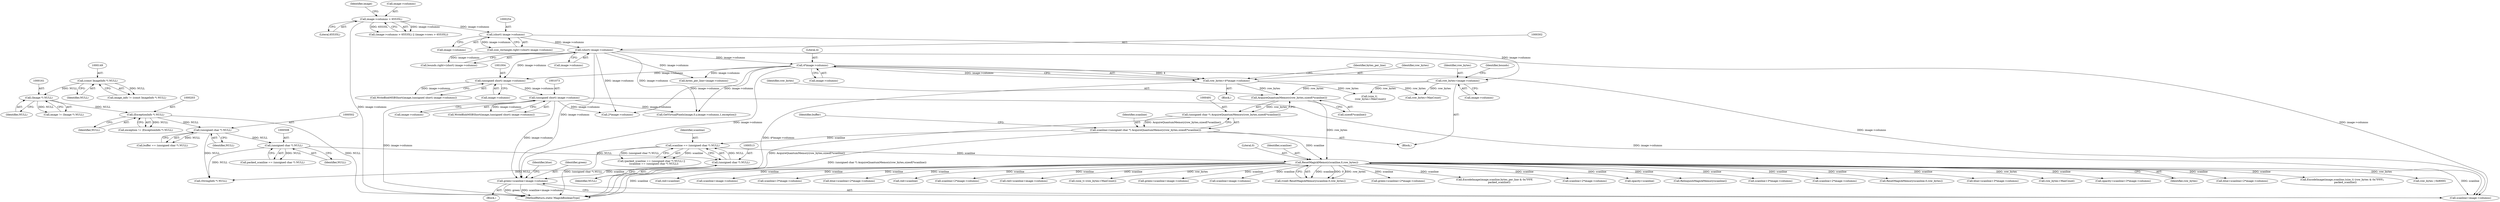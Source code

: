 digraph "0_ImageMagick_0f6fc2d5bf8f500820c3dbcf0d23ee14f2d9f734_4@pointer" {
"1001680" [label="(Call,green=scanline+image->columns)"];
"1000520" [label="(Call,ResetMagickMemory(scanline,0,row_bytes))"];
"1000488" [label="(Call,scanline=(unsigned char *) AcquireQuantumMemory(row_bytes,sizeof(*scanline)))"];
"1000490" [label="(Call,(unsigned char *) AcquireQuantumMemory(row_bytes,sizeof(*scanline)))"];
"1000492" [label="(Call,AcquireQuantumMemory(row_bytes,sizeof(*scanline)))"];
"1000273" [label="(Call,row_bytes=image->columns)"];
"1000253" [label="(Call,(short) image->columns)"];
"1000186" [label="(Call,image->columns > 65535L)"];
"1000440" [label="(Call,row_bytes=4*image->columns)"];
"1000442" [label="(Call,4*image->columns)"];
"1000301" [label="(Call,(short) image->columns)"];
"1000510" [label="(Call,scanline == (unsigned char *) NULL)"];
"1000512" [label="(Call,(unsigned char *) NULL)"];
"1000507" [label="(Call,(unsigned char *) NULL)"];
"1000501" [label="(Call,(unsigned char *) NULL)"];
"1000202" [label="(Call,(ExceptionInfo *) NULL)"];
"1000160" [label="(Call,(Image *) NULL)"];
"1000148" [label="(Call,(const ImageInfo *) NULL)"];
"1001072" [label="(Call,(unsigned short) image->columns)"];
"1001003" [label="(Call,(unsigned short) image->columns)"];
"1000441" [label="(Identifier,row_bytes)"];
"1000253" [label="(Call,(short) image->columns)"];
"1001599" [label="(Call,EncodeImage(image,scanline,(size_t) (row_bytes & 0x7FFF),\n        packed_scanline))"];
"1000119" [label="(Block,)"];
"1000520" [label="(Call,ResetMagickMemory(scanline,0,row_bytes))"];
"1001212" [label="(Call,row_bytes | 0x8000)"];
"1001737" [label="(Call,red=scanline)"];
"1000202" [label="(Call,(ExceptionInfo *) NULL)"];
"1001688" [label="(Identifier,blue)"];
"1000160" [label="(Call,(Image *) NULL)"];
"1000514" [label="(Identifier,NULL)"];
"1000448" [label="(Identifier,bytes_per_line)"];
"1000522" [label="(Literal,0)"];
"1001742" [label="(Call,scanline+image->columns)"];
"1001698" [label="(Call,scanline+3*image->columns)"];
"1001747" [label="(Call,blue=scanline+2*image->columns)"];
"1001677" [label="(Call,red=scanline)"];
"1000444" [label="(Call,image->columns)"];
"1000493" [label="(Identifier,row_bytes)"];
"1001749" [label="(Call,scanline+2*image->columns)"];
"1000501" [label="(Call,(unsigned char *) NULL)"];
"1000489" [label="(Identifier,scanline)"];
"1001766" [label="(Call,red=scanline+image->columns)"];
"1000148" [label="(Call,(const ImageInfo *) NULL)"];
"1000193" [label="(Identifier,image)"];
"1000529" [label="(Call,(size_t) (row_bytes+MaxCount))"];
"1000500" [label="(Identifier,buffer)"];
"1001940" [label="(MethodReturn,static MagickBooleanType)"];
"1000297" [label="(Call,bounds.right=(short) image->columns)"];
"1001072" [label="(Call,(unsigned short) image->columns)"];
"1001682" [label="(Call,scanline+image->columns)"];
"1001740" [label="(Call,green=scanline+image->columns)"];
"1001768" [label="(Call,scanline+image->columns)"];
"1000518" [label="(Call,(void) ResetMagickMemory(scanline,0,row_bytes))"];
"1001672" [label="(Block,)"];
"1000480" [label="(Call,(size_t)\n   (row_bytes+MaxCount))"];
"1001773" [label="(Call,green=scanline+2*image->columns)"];
"1000280" [label="(Identifier,bounds)"];
"1000186" [label="(Call,image->columns > 65535L)"];
"1000301" [label="(Call,(short) image->columns)"];
"1000499" [label="(Call,buffer == (unsigned char *) NULL)"];
"1001851" [label="(Call,EncodeImage(image,scanline,bytes_per_line & 0x7FFF,\n            packed_scanline))"];
"1000507" [label="(Call,(unsigned char *) NULL)"];
"1000275" [label="(Call,image->columns)"];
"1001775" [label="(Call,scanline+2*image->columns)"];
"1001763" [label="(Call,opacity=scanline)"];
"1000255" [label="(Call,image->columns)"];
"1000274" [label="(Identifier,row_bytes)"];
"1000440" [label="(Call,row_bytes=4*image->columns)"];
"1000512" [label="(Call,(unsigned char *) NULL)"];
"1000158" [label="(Call,image != (Image *) NULL)"];
"1000494" [label="(Call,sizeof(*scanline))"];
"1001003" [label="(Call,(unsigned short) image->columns)"];
"1001554" [label="(Call,GetVirtualPixels(image,0,y,image->columns,1,exception))"];
"1001691" [label="(Call,2*image->columns)"];
"1000162" [label="(Identifier,NULL)"];
"1001920" [label="(Call,RelinquishMagickMemory(scanline))"];
"1000504" [label="(Call,(packed_scanline == (unsigned char *) NULL) ||\n      (scanline == (unsigned char *) NULL))"];
"1001784" [label="(Call,scanline+3*image->columns)"];
"1000273" [label="(Call,row_bytes=image->columns)"];
"1000303" [label="(Call,image->columns)"];
"1000503" [label="(Identifier,NULL)"];
"1001689" [label="(Call,scanline+2*image->columns)"];
"1000150" [label="(Identifier,NULL)"];
"1000187" [label="(Call,image->columns)"];
"1000190" [label="(Literal,65535L)"];
"1000492" [label="(Call,AcquireQuantumMemory(row_bytes,sizeof(*scanline)))"];
"1000204" [label="(Identifier,NULL)"];
"1001001" [label="(Call,WriteBlobMSBShort(image,(unsigned short) image->columns))"];
"1000409" [label="(Block,)"];
"1000505" [label="(Call,packed_scanline == (unsigned char *) NULL)"];
"1001074" [label="(Call,image->columns)"];
"1001643" [label="(Call,ResetMagickMemory(scanline,0,row_bytes))"];
"1000443" [label="(Literal,4)"];
"1000680" [label="(Call,(StringInfo *) NULL)"];
"1001680" [label="(Call,green=scanline+image->columns)"];
"1000200" [label="(Call,exception != (ExceptionInfo *) NULL)"];
"1000482" [label="(Call,row_bytes+MaxCount)"];
"1000510" [label="(Call,scanline == (unsigned char *) NULL)"];
"1001782" [label="(Call,blue=scanline+3*image->columns)"];
"1000447" [label="(Call,bytes_per_line=image->columns)"];
"1000509" [label="(Identifier,NULL)"];
"1000531" [label="(Call,row_bytes+MaxCount)"];
"1000488" [label="(Call,scanline=(unsigned char *) AcquireQuantumMemory(row_bytes,sizeof(*scanline)))"];
"1001005" [label="(Call,image->columns)"];
"1000511" [label="(Identifier,scanline)"];
"1000521" [label="(Identifier,scanline)"];
"1001696" [label="(Call,opacity=scanline+3*image->columns)"];
"1000442" [label="(Call,4*image->columns)"];
"1000185" [label="(Call,(image->columns > 65535L) || (image->rows > 65535L))"];
"1001681" [label="(Identifier,green)"];
"1000490" [label="(Call,(unsigned char *) AcquireQuantumMemory(row_bytes,sizeof(*scanline)))"];
"1000523" [label="(Identifier,row_bytes)"];
"1001687" [label="(Call,blue=scanline+2*image->columns)"];
"1000146" [label="(Call,image_info != (const ImageInfo *) NULL)"];
"1000249" [label="(Call,size_rectangle.right=(short) image->columns)"];
"1001070" [label="(Call,WriteBlobMSBShort(image,(unsigned short) image->columns))"];
"1001680" -> "1001672"  [label="AST: "];
"1001680" -> "1001682"  [label="CFG: "];
"1001681" -> "1001680"  [label="AST: "];
"1001682" -> "1001680"  [label="AST: "];
"1001688" -> "1001680"  [label="CFG: "];
"1001680" -> "1001940"  [label="DDG: scanline+image->columns"];
"1001680" -> "1001940"  [label="DDG: green"];
"1000520" -> "1001680"  [label="DDG: scanline"];
"1001072" -> "1001680"  [label="DDG: image->columns"];
"1000301" -> "1001680"  [label="DDG: image->columns"];
"1000442" -> "1001680"  [label="DDG: image->columns"];
"1000520" -> "1000518"  [label="AST: "];
"1000520" -> "1000523"  [label="CFG: "];
"1000521" -> "1000520"  [label="AST: "];
"1000522" -> "1000520"  [label="AST: "];
"1000523" -> "1000520"  [label="AST: "];
"1000518" -> "1000520"  [label="CFG: "];
"1000520" -> "1001940"  [label="DDG: scanline"];
"1000520" -> "1000518"  [label="DDG: scanline"];
"1000520" -> "1000518"  [label="DDG: 0"];
"1000520" -> "1000518"  [label="DDG: row_bytes"];
"1000488" -> "1000520"  [label="DDG: scanline"];
"1000510" -> "1000520"  [label="DDG: scanline"];
"1000492" -> "1000520"  [label="DDG: row_bytes"];
"1000520" -> "1000529"  [label="DDG: row_bytes"];
"1000520" -> "1000531"  [label="DDG: row_bytes"];
"1000520" -> "1001212"  [label="DDG: row_bytes"];
"1000520" -> "1001599"  [label="DDG: scanline"];
"1000520" -> "1001643"  [label="DDG: scanline"];
"1000520" -> "1001677"  [label="DDG: scanline"];
"1000520" -> "1001682"  [label="DDG: scanline"];
"1000520" -> "1001687"  [label="DDG: scanline"];
"1000520" -> "1001689"  [label="DDG: scanline"];
"1000520" -> "1001696"  [label="DDG: scanline"];
"1000520" -> "1001698"  [label="DDG: scanline"];
"1000520" -> "1001737"  [label="DDG: scanline"];
"1000520" -> "1001740"  [label="DDG: scanline"];
"1000520" -> "1001742"  [label="DDG: scanline"];
"1000520" -> "1001747"  [label="DDG: scanline"];
"1000520" -> "1001749"  [label="DDG: scanline"];
"1000520" -> "1001763"  [label="DDG: scanline"];
"1000520" -> "1001766"  [label="DDG: scanline"];
"1000520" -> "1001768"  [label="DDG: scanline"];
"1000520" -> "1001773"  [label="DDG: scanline"];
"1000520" -> "1001775"  [label="DDG: scanline"];
"1000520" -> "1001782"  [label="DDG: scanline"];
"1000520" -> "1001784"  [label="DDG: scanline"];
"1000520" -> "1001851"  [label="DDG: scanline"];
"1000520" -> "1001920"  [label="DDG: scanline"];
"1000488" -> "1000119"  [label="AST: "];
"1000488" -> "1000490"  [label="CFG: "];
"1000489" -> "1000488"  [label="AST: "];
"1000490" -> "1000488"  [label="AST: "];
"1000500" -> "1000488"  [label="CFG: "];
"1000488" -> "1001940"  [label="DDG: (unsigned char *) AcquireQuantumMemory(row_bytes,sizeof(*scanline))"];
"1000490" -> "1000488"  [label="DDG: AcquireQuantumMemory(row_bytes,sizeof(*scanline))"];
"1000488" -> "1000510"  [label="DDG: scanline"];
"1000490" -> "1000492"  [label="CFG: "];
"1000491" -> "1000490"  [label="AST: "];
"1000492" -> "1000490"  [label="AST: "];
"1000490" -> "1001940"  [label="DDG: AcquireQuantumMemory(row_bytes,sizeof(*scanline))"];
"1000492" -> "1000490"  [label="DDG: row_bytes"];
"1000492" -> "1000494"  [label="CFG: "];
"1000493" -> "1000492"  [label="AST: "];
"1000494" -> "1000492"  [label="AST: "];
"1000273" -> "1000492"  [label="DDG: row_bytes"];
"1000440" -> "1000492"  [label="DDG: row_bytes"];
"1000273" -> "1000119"  [label="AST: "];
"1000273" -> "1000275"  [label="CFG: "];
"1000274" -> "1000273"  [label="AST: "];
"1000275" -> "1000273"  [label="AST: "];
"1000280" -> "1000273"  [label="CFG: "];
"1000253" -> "1000273"  [label="DDG: image->columns"];
"1000273" -> "1000480"  [label="DDG: row_bytes"];
"1000273" -> "1000482"  [label="DDG: row_bytes"];
"1000253" -> "1000249"  [label="AST: "];
"1000253" -> "1000255"  [label="CFG: "];
"1000254" -> "1000253"  [label="AST: "];
"1000255" -> "1000253"  [label="AST: "];
"1000249" -> "1000253"  [label="CFG: "];
"1000253" -> "1000249"  [label="DDG: image->columns"];
"1000186" -> "1000253"  [label="DDG: image->columns"];
"1000253" -> "1000301"  [label="DDG: image->columns"];
"1000186" -> "1000185"  [label="AST: "];
"1000186" -> "1000190"  [label="CFG: "];
"1000187" -> "1000186"  [label="AST: "];
"1000190" -> "1000186"  [label="AST: "];
"1000193" -> "1000186"  [label="CFG: "];
"1000185" -> "1000186"  [label="CFG: "];
"1000186" -> "1001940"  [label="DDG: image->columns"];
"1000186" -> "1000185"  [label="DDG: image->columns"];
"1000186" -> "1000185"  [label="DDG: 65535L"];
"1000440" -> "1000409"  [label="AST: "];
"1000440" -> "1000442"  [label="CFG: "];
"1000441" -> "1000440"  [label="AST: "];
"1000442" -> "1000440"  [label="AST: "];
"1000448" -> "1000440"  [label="CFG: "];
"1000440" -> "1001940"  [label="DDG: 4*image->columns"];
"1000442" -> "1000440"  [label="DDG: 4"];
"1000442" -> "1000440"  [label="DDG: image->columns"];
"1000440" -> "1000480"  [label="DDG: row_bytes"];
"1000440" -> "1000482"  [label="DDG: row_bytes"];
"1000442" -> "1000444"  [label="CFG: "];
"1000443" -> "1000442"  [label="AST: "];
"1000444" -> "1000442"  [label="AST: "];
"1000301" -> "1000442"  [label="DDG: image->columns"];
"1000442" -> "1000447"  [label="DDG: image->columns"];
"1000442" -> "1001003"  [label="DDG: image->columns"];
"1000442" -> "1001554"  [label="DDG: image->columns"];
"1000442" -> "1001682"  [label="DDG: image->columns"];
"1000442" -> "1001691"  [label="DDG: image->columns"];
"1000301" -> "1000297"  [label="AST: "];
"1000301" -> "1000303"  [label="CFG: "];
"1000302" -> "1000301"  [label="AST: "];
"1000303" -> "1000301"  [label="AST: "];
"1000297" -> "1000301"  [label="CFG: "];
"1000301" -> "1000297"  [label="DDG: image->columns"];
"1000301" -> "1000447"  [label="DDG: image->columns"];
"1000301" -> "1001003"  [label="DDG: image->columns"];
"1000301" -> "1001554"  [label="DDG: image->columns"];
"1000301" -> "1001682"  [label="DDG: image->columns"];
"1000301" -> "1001691"  [label="DDG: image->columns"];
"1000510" -> "1000504"  [label="AST: "];
"1000510" -> "1000512"  [label="CFG: "];
"1000511" -> "1000510"  [label="AST: "];
"1000512" -> "1000510"  [label="AST: "];
"1000504" -> "1000510"  [label="CFG: "];
"1000510" -> "1001940"  [label="DDG: (unsigned char *) NULL"];
"1000510" -> "1000504"  [label="DDG: scanline"];
"1000510" -> "1000504"  [label="DDG: (unsigned char *) NULL"];
"1000512" -> "1000510"  [label="DDG: NULL"];
"1000512" -> "1000514"  [label="CFG: "];
"1000513" -> "1000512"  [label="AST: "];
"1000514" -> "1000512"  [label="AST: "];
"1000507" -> "1000512"  [label="DDG: NULL"];
"1000512" -> "1000680"  [label="DDG: NULL"];
"1000507" -> "1000505"  [label="AST: "];
"1000507" -> "1000509"  [label="CFG: "];
"1000508" -> "1000507"  [label="AST: "];
"1000509" -> "1000507"  [label="AST: "];
"1000505" -> "1000507"  [label="CFG: "];
"1000507" -> "1000505"  [label="DDG: NULL"];
"1000501" -> "1000507"  [label="DDG: NULL"];
"1000507" -> "1000680"  [label="DDG: NULL"];
"1000501" -> "1000499"  [label="AST: "];
"1000501" -> "1000503"  [label="CFG: "];
"1000502" -> "1000501"  [label="AST: "];
"1000503" -> "1000501"  [label="AST: "];
"1000499" -> "1000501"  [label="CFG: "];
"1000501" -> "1000499"  [label="DDG: NULL"];
"1000202" -> "1000501"  [label="DDG: NULL"];
"1000501" -> "1000680"  [label="DDG: NULL"];
"1000202" -> "1000200"  [label="AST: "];
"1000202" -> "1000204"  [label="CFG: "];
"1000203" -> "1000202"  [label="AST: "];
"1000204" -> "1000202"  [label="AST: "];
"1000200" -> "1000202"  [label="CFG: "];
"1000202" -> "1001940"  [label="DDG: NULL"];
"1000202" -> "1000200"  [label="DDG: NULL"];
"1000160" -> "1000202"  [label="DDG: NULL"];
"1000160" -> "1000158"  [label="AST: "];
"1000160" -> "1000162"  [label="CFG: "];
"1000161" -> "1000160"  [label="AST: "];
"1000162" -> "1000160"  [label="AST: "];
"1000158" -> "1000160"  [label="CFG: "];
"1000160" -> "1000158"  [label="DDG: NULL"];
"1000148" -> "1000160"  [label="DDG: NULL"];
"1000148" -> "1000146"  [label="AST: "];
"1000148" -> "1000150"  [label="CFG: "];
"1000149" -> "1000148"  [label="AST: "];
"1000150" -> "1000148"  [label="AST: "];
"1000146" -> "1000148"  [label="CFG: "];
"1000148" -> "1000146"  [label="DDG: NULL"];
"1001072" -> "1001070"  [label="AST: "];
"1001072" -> "1001074"  [label="CFG: "];
"1001073" -> "1001072"  [label="AST: "];
"1001074" -> "1001072"  [label="AST: "];
"1001070" -> "1001072"  [label="CFG: "];
"1001072" -> "1001940"  [label="DDG: image->columns"];
"1001072" -> "1001070"  [label="DDG: image->columns"];
"1001003" -> "1001072"  [label="DDG: image->columns"];
"1001072" -> "1001554"  [label="DDG: image->columns"];
"1001072" -> "1001682"  [label="DDG: image->columns"];
"1001072" -> "1001691"  [label="DDG: image->columns"];
"1001003" -> "1001001"  [label="AST: "];
"1001003" -> "1001005"  [label="CFG: "];
"1001004" -> "1001003"  [label="AST: "];
"1001005" -> "1001003"  [label="AST: "];
"1001001" -> "1001003"  [label="CFG: "];
"1001003" -> "1001001"  [label="DDG: image->columns"];
}
